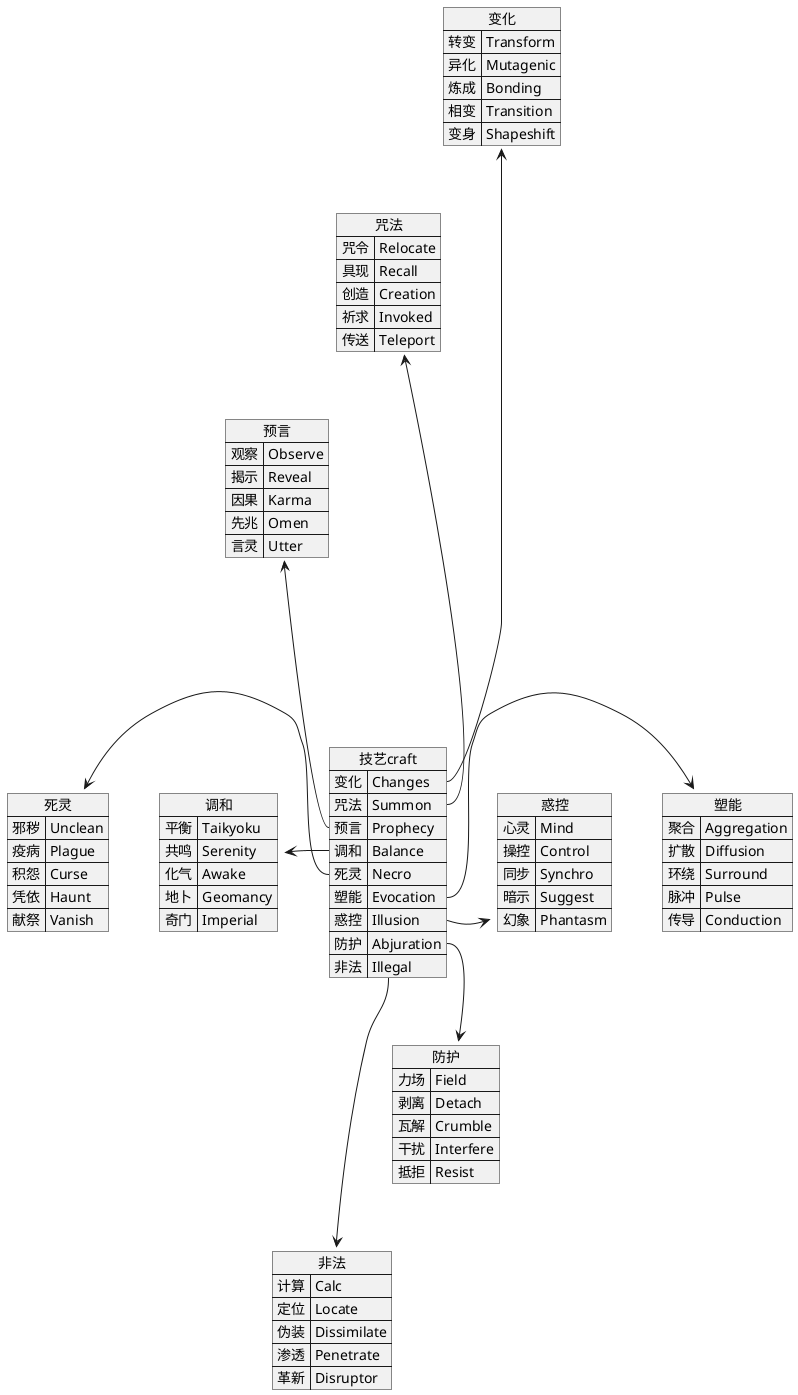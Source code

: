 ﻿

@startuml
'https://plantuml.com/object-diagram

map 技艺craft {
变化 => Changes
咒法 => Summon
预言 => Prophecy
调和 => Balance
死灵 => Necro
塑能 => Evocation
惑控 => Illusion
防护 => Abjuration
非法 => Illegal
}

map 变化 {
转变 => Transform
异化 => Mutagenic
炼成 => Bonding
相变 => Transition
变身 => Shapeshift
}
map 咒法 {
咒令 => Relocate
具现 => Recall
创造 => Creation
祈求 => Invoked
传送 => Teleport
}
map 调和 {
平衡 => Taikyoku
共鸣 => Serenity
化气 => Awake
地卜 => Geomancy
奇门 => Imperial
}
map 死灵 {
邪秽 => Unclean
疫病 => Plague
积怨 => Curse
凭依 => Haunt
献祭 => Vanish
}
map 非法 {
计算 => Calc
定位 => Locate
伪装 => Dissimilate
渗透 => Penetrate
革新 => Disruptor
}
map 预言 {
观察 => Observe
揭示 => Reveal
因果 => Karma
先兆 => Omen
言灵 => Utter
}

map 塑能 {
聚合 => Aggregation
扩散 => Diffusion
环绕 => Surround
脉冲 => Pulse
传导 => Conduction
}
map 惑控 {
心灵 => Mind
操控 => Control
同步 => Synchro
暗示 => Suggest
幻象 => Phantasm
}
map 防护 {
力场 => Field
剥离 => Detach
瓦解 => Crumble
干扰 => Interfere
抵拒 => Resist
}

技艺craft::变化 -up-----> 变化
技艺craft::咒法 -up----> 咒法
技艺craft::预言 -up---> 预言
技艺craft::调和 -left> 调和
技艺craft::死灵 -left> 死灵
技艺craft::塑能 -right> 塑能
技艺craft::惑控 -right> 惑控
技艺craft::防护 --> 防护
技艺craft::非法 ---> 非法
@enduml
